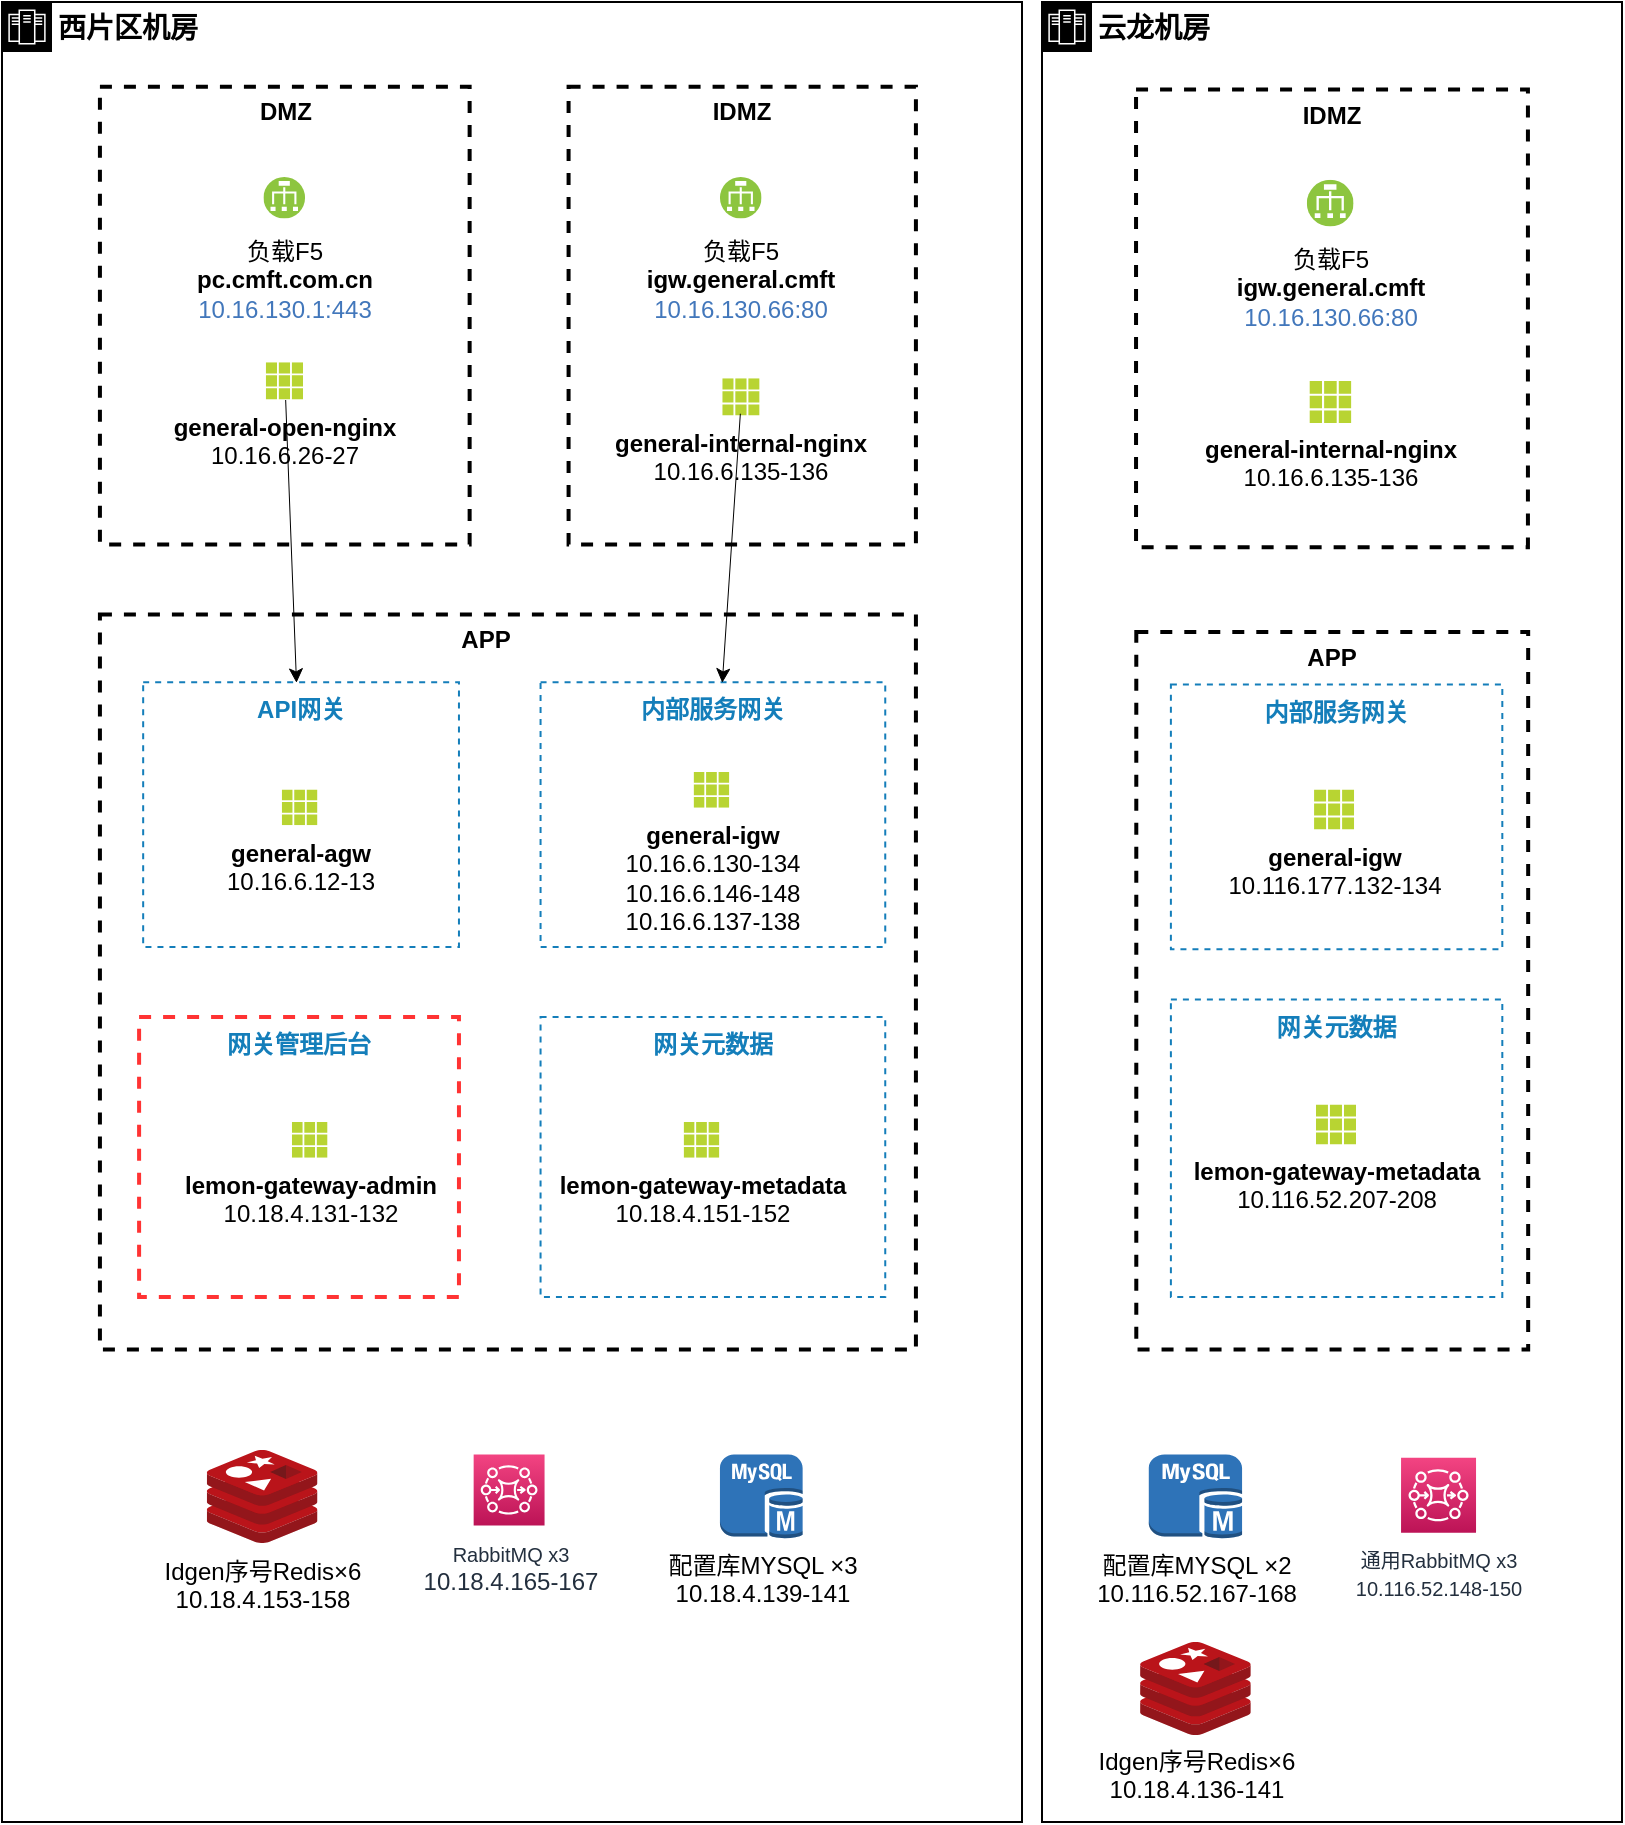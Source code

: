 <mxfile version="21.0.2" type="github">
  <diagram name="现状部署图" id="He39Cw0mRwXLMU8mr1HO">
    <mxGraphModel dx="599" dy="849" grid="1" gridSize="10" guides="1" tooltips="1" connect="1" arrows="1" fold="1" page="1" pageScale="1" pageWidth="827" pageHeight="1169" math="0" shadow="0">
      <root>
        <mxCell id="0" />
        <mxCell id="1" parent="0" />
        <mxCell id="12QfZj_Pv1xLxBVcL5fY-5" value="&lt;b&gt;西片区机房&lt;/b&gt;" style="shape=mxgraph.ibm.box;prType=zone;fontStyle=0;verticalAlign=top;align=left;spacingLeft=32;spacingTop=4;rounded=0;whiteSpace=wrap;html=1;strokeWidth=1;dashed=0;container=1;spacing=-4;collapsible=0;fontSize=14;" vertex="1" parent="1">
          <mxGeometry x="835" y="60" width="510" height="910" as="geometry" />
        </mxCell>
        <mxCell id="12QfZj_Pv1xLxBVcL5fY-6" value="" style="fillColor=none;strokeColor=#000000;dashed=1;verticalAlign=top;fontStyle=1;fontColor=#000000;strokeWidth=2;" vertex="1" parent="12QfZj_Pv1xLxBVcL5fY-5">
          <mxGeometry x="48.96" y="42.341" width="184.857" height="228.909" as="geometry" />
        </mxCell>
        <mxCell id="12QfZj_Pv1xLxBVcL5fY-1" value="&lt;font color=&quot;#000000&quot;&gt;负载F5&lt;br&gt;&lt;/font&gt;&lt;b style=&quot;color: rgb(0, 0, 0);&quot;&gt;pc.cmft.com.cn&lt;/b&gt;&lt;br style=&quot;color: rgb(0, 0, 0);&quot;&gt;10.16.130.1:443&lt;font color=&quot;#000000&quot;&gt;&lt;br&gt;&lt;/font&gt;" style="aspect=fixed;perimeter=ellipsePerimeter;html=1;align=center;shadow=0;dashed=0;fontColor=#4277BB;labelBackgroundColor=#ffffff;fontSize=12;spacingTop=3;image;image=img/lib/ibm/vpc/LoadBalancer.svg;strokeColor=#3399FF;strokeWidth=2;" vertex="1" parent="12QfZj_Pv1xLxBVcL5fY-5">
          <mxGeometry x="130.731" y="87.5" width="20.806" height="20.806" as="geometry" />
        </mxCell>
        <mxCell id="12QfZj_Pv1xLxBVcL5fY-2" value="&lt;b&gt;general-open-nginx&lt;/b&gt;&lt;br&gt;10.16.6.26-27" style="aspect=fixed;html=1;points=[];align=center;image;fontSize=12;image=img/lib/mscae/Grid3x3.svg;dashed=1;strokeColor=#3399FF;strokeWidth=2;" vertex="1" parent="12QfZj_Pv1xLxBVcL5fY-5">
          <mxGeometry x="131.892" y="180.096" width="18.658" height="18.658" as="geometry" />
        </mxCell>
        <mxCell id="12QfZj_Pv1xLxBVcL5fY-15" value="&lt;b&gt;DMZ&lt;/b&gt;" style="text;html=1;strokeColor=none;fillColor=none;align=center;verticalAlign=middle;whiteSpace=wrap;rounded=0;" vertex="1" parent="12QfZj_Pv1xLxBVcL5fY-5">
          <mxGeometry x="118.555" y="42.341" width="45.672" height="26.25" as="geometry" />
        </mxCell>
        <mxCell id="12QfZj_Pv1xLxBVcL5fY-16" value="" style="fillColor=none;strokeColor=#000000;dashed=1;verticalAlign=top;fontStyle=1;fontColor=#000000;strokeWidth=2;" vertex="1" parent="12QfZj_Pv1xLxBVcL5fY-5">
          <mxGeometry x="283.291" y="42.341" width="173.669" height="228.909" as="geometry" />
        </mxCell>
        <mxCell id="12QfZj_Pv1xLxBVcL5fY-17" value="&lt;font color=&quot;#000000&quot;&gt;负载F5&lt;br&gt;&lt;/font&gt;&lt;font color=&quot;#000000&quot;&gt;&lt;b&gt;igw.general.cmft&lt;/b&gt;&lt;br&gt;&lt;/font&gt;10.16.130.66:80&lt;font color=&quot;#000000&quot;&gt;&lt;br&gt;&lt;/font&gt;" style="aspect=fixed;perimeter=ellipsePerimeter;html=1;align=center;shadow=0;dashed=0;fontColor=#4277BB;labelBackgroundColor=#ffffff;fontSize=12;spacingTop=3;image;image=img/lib/ibm/vpc/LoadBalancer.svg;strokeColor=#3399FF;strokeWidth=2;" vertex="1" parent="12QfZj_Pv1xLxBVcL5fY-5">
          <mxGeometry x="358.975" y="87.5" width="20.806" height="20.806" as="geometry" />
        </mxCell>
        <mxCell id="12QfZj_Pv1xLxBVcL5fY-18" value="&lt;b&gt;general-internal-nginx&lt;/b&gt;&lt;br&gt;10.16.6.135-136" style="aspect=fixed;html=1;points=[];align=center;image;fontSize=12;image=img/lib/mscae/Grid3x3.svg;dashed=1;strokeColor=#3399FF;strokeWidth=2;" vertex="1" parent="12QfZj_Pv1xLxBVcL5fY-5">
          <mxGeometry x="360.136" y="188.129" width="18.658" height="18.658" as="geometry" />
        </mxCell>
        <mxCell id="12QfZj_Pv1xLxBVcL5fY-19" value="&lt;b&gt;IDMZ&lt;/b&gt;" style="text;html=1;strokeColor=none;fillColor=none;align=center;verticalAlign=middle;whiteSpace=wrap;rounded=0;" vertex="1" parent="12QfZj_Pv1xLxBVcL5fY-5">
          <mxGeometry x="346.8" y="42.341" width="45.672" height="26.25" as="geometry" />
        </mxCell>
        <mxCell id="12QfZj_Pv1xLxBVcL5fY-22" value="" style="fillColor=none;strokeColor=#000000;dashed=1;verticalAlign=top;fontStyle=1;fontColor=#000000;strokeWidth=2;" vertex="1" parent="12QfZj_Pv1xLxBVcL5fY-5">
          <mxGeometry x="48.96" y="306.25" width="408" height="367.5" as="geometry" />
        </mxCell>
        <mxCell id="12QfZj_Pv1xLxBVcL5fY-23" value="&lt;b&gt;APP&lt;/b&gt;" style="text;html=1;strokeColor=none;fillColor=none;align=center;verticalAlign=middle;whiteSpace=wrap;rounded=0;" vertex="1" parent="12QfZj_Pv1xLxBVcL5fY-5">
          <mxGeometry x="218.688" y="306.25" width="45.672" height="26.25" as="geometry" />
        </mxCell>
        <mxCell id="12QfZj_Pv1xLxBVcL5fY-24" value="内部服务网关" style="fillColor=none;strokeColor=#147EBA;dashed=1;verticalAlign=top;fontStyle=1;fontColor=#147EBA;" vertex="1" parent="12QfZj_Pv1xLxBVcL5fY-5">
          <mxGeometry x="269.28" y="340.156" width="172.347" height="132.344" as="geometry" />
        </mxCell>
        <mxCell id="12QfZj_Pv1xLxBVcL5fY-27" value="API网关" style="fillColor=none;strokeColor=#147EBA;dashed=1;verticalAlign=top;fontStyle=1;fontColor=#147EBA;" vertex="1" parent="12QfZj_Pv1xLxBVcL5fY-5">
          <mxGeometry x="70.584" y="340.156" width="157.896" height="132.344" as="geometry" />
        </mxCell>
        <mxCell id="12QfZj_Pv1xLxBVcL5fY-29" value="&lt;b&gt;general-igw&lt;/b&gt;&lt;br&gt;10.16.6.130-134&lt;br&gt;10.16.6.146-148&lt;br&gt;10.16.6.137-138&lt;br&gt;" style="aspect=fixed;html=1;points=[];align=center;image;fontSize=12;image=img/lib/mscae/Grid3x3.svg;dashed=1;strokeColor=#3399FF;strokeWidth=2;" vertex="1" parent="12QfZj_Pv1xLxBVcL5fY-5">
          <mxGeometry x="345.804" y="385" width="17.849" height="17.849" as="geometry" />
        </mxCell>
        <mxCell id="12QfZj_Pv1xLxBVcL5fY-30" value="&lt;b&gt;general-agw&lt;/b&gt;&lt;br&gt;10.16.6.12-13" style="aspect=fixed;html=1;points=[];align=center;image;fontSize=12;image=img/lib/mscae/Grid3x3.svg;dashed=1;strokeColor=#3399FF;strokeWidth=2;" vertex="1" parent="12QfZj_Pv1xLxBVcL5fY-5">
          <mxGeometry x="139.879" y="393.75" width="17.849" height="17.849" as="geometry" />
        </mxCell>
        <mxCell id="12QfZj_Pv1xLxBVcL5fY-32" value="" style="endArrow=classic;html=1;rounded=0;strokeWidth=0.5;" edge="1" parent="12QfZj_Pv1xLxBVcL5fY-5" source="12QfZj_Pv1xLxBVcL5fY-2" target="12QfZj_Pv1xLxBVcL5fY-27">
          <mxGeometry width="50" height="50" relative="1" as="geometry">
            <mxPoint x="322.32" y="341.25" as="sourcePoint" />
            <mxPoint x="363.12" y="297.5" as="targetPoint" />
          </mxGeometry>
        </mxCell>
        <mxCell id="12QfZj_Pv1xLxBVcL5fY-33" value="" style="endArrow=classic;html=1;rounded=0;strokeWidth=0.5;exitX=0.471;exitY=0.938;exitDx=0;exitDy=0;exitPerimeter=0;" edge="1" parent="12QfZj_Pv1xLxBVcL5fY-5" source="12QfZj_Pv1xLxBVcL5fY-18" target="12QfZj_Pv1xLxBVcL5fY-24">
          <mxGeometry width="50" height="50" relative="1" as="geometry">
            <mxPoint x="150.144" y="210.875" as="sourcePoint" />
            <mxPoint x="150.144" y="349.125" as="targetPoint" />
          </mxGeometry>
        </mxCell>
        <mxCell id="12QfZj_Pv1xLxBVcL5fY-34" value="&lt;b&gt;lemon-gateway-metadata&lt;/b&gt;&lt;br&gt;10.18.4.151-152" style="aspect=fixed;html=1;points=[];align=center;image;fontSize=12;image=img/lib/mscae/Grid3x3.svg;dashed=1;strokeColor=#3399FF;strokeWidth=2;" vertex="1" parent="12QfZj_Pv1xLxBVcL5fY-5">
          <mxGeometry x="340.827" y="560" width="17.849" height="17.849" as="geometry" />
        </mxCell>
        <mxCell id="12QfZj_Pv1xLxBVcL5fY-35" value="&lt;b&gt;lemon-gateway-admin&lt;/b&gt;&lt;br&gt;10.18.4.131-132" style="aspect=fixed;html=1;points=[];align=center;image;fontSize=12;image=img/lib/mscae/Grid3x3.svg;dashed=1;strokeColor=#3399FF;strokeWidth=2;" vertex="1" parent="12QfZj_Pv1xLxBVcL5fY-5">
          <mxGeometry x="144.922" y="560" width="17.849" height="17.849" as="geometry" />
        </mxCell>
        <mxCell id="12QfZj_Pv1xLxBVcL5fY-48" value="网关元数据" style="fillColor=none;strokeColor=#147EBA;dashed=1;verticalAlign=top;fontStyle=1;fontColor=#147EBA;" vertex="1" parent="12QfZj_Pv1xLxBVcL5fY-5">
          <mxGeometry x="269.28" y="507.5" width="172.347" height="140" as="geometry" />
        </mxCell>
        <mxCell id="12QfZj_Pv1xLxBVcL5fY-49" value="网关管理后台" style="fillColor=none;strokeColor=#FF3333;dashed=1;verticalAlign=top;fontStyle=1;fontColor=#147EBA;strokeWidth=2;" vertex="1" parent="12QfZj_Pv1xLxBVcL5fY-5">
          <mxGeometry x="68.544" y="507.5" width="159.936" height="140" as="geometry" />
        </mxCell>
        <mxCell id="12QfZj_Pv1xLxBVcL5fY-52" value="配置库MYSQL ×3&lt;br&gt;10.18.4.139-141" style="outlineConnect=0;dashed=0;verticalLabelPosition=bottom;verticalAlign=top;align=center;html=1;shape=mxgraph.aws3.mysql_db_instance;fillColor=#2E73B8;gradientColor=none;" vertex="1" parent="12QfZj_Pv1xLxBVcL5fY-5">
          <mxGeometry x="358.975" y="726.25" width="41.339" height="42.044" as="geometry" />
        </mxCell>
        <mxCell id="12QfZj_Pv1xLxBVcL5fY-56" value="&lt;span style=&quot;font-size: 10px&quot;&gt;RabbitMQ x3&lt;/span&gt;&lt;br&gt;10.18.4.165-167" style="outlineConnect=0;fontColor=#232F3E;gradientColor=#F34482;gradientDirection=north;fillColor=#BC1356;strokeColor=#ffffff;dashed=0;verticalLabelPosition=bottom;verticalAlign=top;align=center;html=1;fontSize=12;fontStyle=0;aspect=fixed;shape=mxgraph.aws4.resourceIcon;resIcon=mxgraph.aws4.mq;" vertex="1" parent="12QfZj_Pv1xLxBVcL5fY-5">
          <mxGeometry x="235.824" y="726.25" width="35.458" height="35.458" as="geometry" />
        </mxCell>
        <mxCell id="12QfZj_Pv1xLxBVcL5fY-60" value="Idgen序号Redis×6&lt;br&gt;10.18.4.153-158" style="aspect=fixed;html=1;points=[];align=center;image;fontSize=12;image=img/lib/mscae/Cache_Redis_Product.svg;strokeColor=#009900;strokeWidth=2;" vertex="1" parent="12QfZj_Pv1xLxBVcL5fY-5">
          <mxGeometry x="102.4" y="724.03" width="55.33" height="46.48" as="geometry" />
        </mxCell>
        <mxCell id="12QfZj_Pv1xLxBVcL5fY-9" value="&lt;b&gt;云龙机房&lt;/b&gt;" style="shape=mxgraph.ibm.box;prType=zone;fontStyle=0;verticalAlign=top;align=left;spacingLeft=32;spacingTop=4;rounded=0;whiteSpace=wrap;html=1;strokeWidth=1;dashed=0;container=1;spacing=-4;collapsible=0;fontSize=14;" vertex="1" parent="1">
          <mxGeometry x="1355" y="60" width="290" height="910" as="geometry" />
        </mxCell>
        <mxCell id="12QfZj_Pv1xLxBVcL5fY-44" value="" style="fillColor=none;strokeColor=#000000;dashed=1;verticalAlign=top;fontStyle=1;fontColor=#000000;strokeWidth=2;" vertex="1" parent="12QfZj_Pv1xLxBVcL5fY-9">
          <mxGeometry x="47.146" y="315" width="195.939" height="358.75" as="geometry" />
        </mxCell>
        <mxCell id="12QfZj_Pv1xLxBVcL5fY-51" value="网关元数据" style="fillColor=none;strokeColor=#147EBA;dashed=1;verticalAlign=top;fontStyle=1;fontColor=#147EBA;" vertex="1" parent="12QfZj_Pv1xLxBVcL5fY-9">
          <mxGeometry x="64.444" y="498.75" width="165.714" height="148.75" as="geometry" />
        </mxCell>
        <mxCell id="12QfZj_Pv1xLxBVcL5fY-40" value="" style="fillColor=none;strokeColor=#000000;dashed=1;verticalAlign=top;fontStyle=1;fontColor=#000000;strokeWidth=2;" vertex="1" parent="12QfZj_Pv1xLxBVcL5fY-9">
          <mxGeometry x="47.026" y="43.75" width="195.939" height="228.909" as="geometry" />
        </mxCell>
        <mxCell id="12QfZj_Pv1xLxBVcL5fY-41" value="&lt;font color=&quot;#000000&quot;&gt;负载F5&lt;br&gt;&lt;/font&gt;&lt;font color=&quot;#000000&quot;&gt;&lt;b&gt;igw.general.cmft&lt;/b&gt;&lt;br&gt;&lt;/font&gt;10.16.130.66:80&lt;font color=&quot;#000000&quot;&gt;&lt;br&gt;&lt;/font&gt;" style="aspect=fixed;perimeter=ellipsePerimeter;html=1;align=center;shadow=0;dashed=0;fontColor=#4277BB;labelBackgroundColor=#ffffff;fontSize=12;spacingTop=3;image;image=img/lib/ibm/vpc/LoadBalancer.svg;strokeColor=#3399FF;strokeWidth=2;" vertex="1" parent="12QfZj_Pv1xLxBVcL5fY-9">
          <mxGeometry x="132.416" y="88.909" width="23.365" height="23.365" as="geometry" />
        </mxCell>
        <mxCell id="12QfZj_Pv1xLxBVcL5fY-42" value="&lt;b&gt;general-internal-nginx&lt;/b&gt;&lt;br&gt;10.16.6.135-136" style="aspect=fixed;html=1;points=[];align=center;image;fontSize=12;image=img/lib/mscae/Grid3x3.svg;dashed=1;strokeColor=#3399FF;strokeWidth=2;" vertex="1" parent="12QfZj_Pv1xLxBVcL5fY-9">
          <mxGeometry x="133.725" y="189.537" width="20.953" height="20.953" as="geometry" />
        </mxCell>
        <mxCell id="12QfZj_Pv1xLxBVcL5fY-43" value="&lt;b&gt;IDMZ&lt;/b&gt;" style="text;html=1;strokeColor=none;fillColor=none;align=center;verticalAlign=middle;whiteSpace=wrap;rounded=0;" vertex="1" parent="12QfZj_Pv1xLxBVcL5fY-9">
          <mxGeometry x="118.679" y="43.75" width="51.528" height="26.25" as="geometry" />
        </mxCell>
        <mxCell id="12QfZj_Pv1xLxBVcL5fY-45" value="&lt;b&gt;APP&lt;/b&gt;" style="text;html=1;strokeColor=none;fillColor=none;align=center;verticalAlign=middle;whiteSpace=wrap;rounded=0;" vertex="1" parent="12QfZj_Pv1xLxBVcL5fY-9">
          <mxGeometry x="119.351" y="315" width="51.528" height="26.25" as="geometry" />
        </mxCell>
        <mxCell id="12QfZj_Pv1xLxBVcL5fY-46" value="内部服务网关" style="fillColor=none;strokeColor=#147EBA;dashed=1;verticalAlign=top;fontStyle=1;fontColor=#147EBA;" vertex="1" parent="12QfZj_Pv1xLxBVcL5fY-9">
          <mxGeometry x="64.444" y="341.25" width="165.714" height="132.344" as="geometry" />
        </mxCell>
        <mxCell id="12QfZj_Pv1xLxBVcL5fY-47" value="&lt;b&gt;general-igw&lt;/b&gt;&lt;br&gt;10.116.177.132-134" style="aspect=fixed;html=1;points=[];align=center;image;fontSize=12;image=img/lib/mscae/Grid3x3.svg;dashed=1;strokeColor=#3399FF;strokeWidth=2;" vertex="1" parent="12QfZj_Pv1xLxBVcL5fY-9">
          <mxGeometry x="136.024" y="393.75" width="20.045" height="20.045" as="geometry" />
        </mxCell>
        <mxCell id="12QfZj_Pv1xLxBVcL5fY-50" value="&lt;b&gt;lemon-gateway-metadata&lt;/b&gt;&lt;br&gt;10.116.52.207-208" style="aspect=fixed;html=1;points=[];align=center;image;fontSize=12;image=img/lib/mscae/Grid3x3.svg;dashed=1;strokeColor=#3399FF;strokeWidth=2;" vertex="1" parent="12QfZj_Pv1xLxBVcL5fY-9">
          <mxGeometry x="136.954" y="551.25" width="20.045" height="20.045" as="geometry" />
        </mxCell>
        <mxCell id="12QfZj_Pv1xLxBVcL5fY-53" value="配置库MYSQL ×2&lt;br&gt;10.116.52.167-168" style="outlineConnect=0;dashed=0;verticalLabelPosition=bottom;verticalAlign=top;align=center;html=1;shape=mxgraph.aws3.mysql_db_instance;fillColor=#2E73B8;gradientColor=none;" vertex="1" parent="12QfZj_Pv1xLxBVcL5fY-9">
          <mxGeometry x="53.397" y="726.25" width="46.639" height="42.044" as="geometry" />
        </mxCell>
        <mxCell id="12QfZj_Pv1xLxBVcL5fY-57" value="&lt;span style=&quot;font-size: 10px&quot;&gt;通用RabbitMQ x3&lt;br&gt;&lt;/span&gt;&lt;span style=&quot;font-size: 10px&quot;&gt;10.116.52.148-150&lt;/span&gt;" style="outlineConnect=0;fontColor=#232F3E;gradientColor=#F34482;gradientDirection=north;fillColor=#BC1356;strokeColor=#ffffff;dashed=0;verticalLabelPosition=bottom;verticalAlign=top;align=center;html=1;fontSize=12;fontStyle=0;aspect=fixed;shape=mxgraph.aws4.resourceIcon;resIcon=mxgraph.aws4.mq;" vertex="1" parent="12QfZj_Pv1xLxBVcL5fY-9">
          <mxGeometry x="179.524" y="727.904" width="37.498" height="37.498" as="geometry" />
        </mxCell>
        <mxCell id="12QfZj_Pv1xLxBVcL5fY-59" value="Idgen序号Redis×6&lt;br&gt;10.18.4.136-141" style="aspect=fixed;html=1;points=[];align=center;image;fontSize=12;image=img/lib/mscae/Cache_Redis_Product.svg;strokeColor=#009900;strokeWidth=2;" vertex="1" parent="12QfZj_Pv1xLxBVcL5fY-9">
          <mxGeometry x="49.05" y="820" width="55.33" height="46.48" as="geometry" />
        </mxCell>
      </root>
    </mxGraphModel>
  </diagram>
</mxfile>
